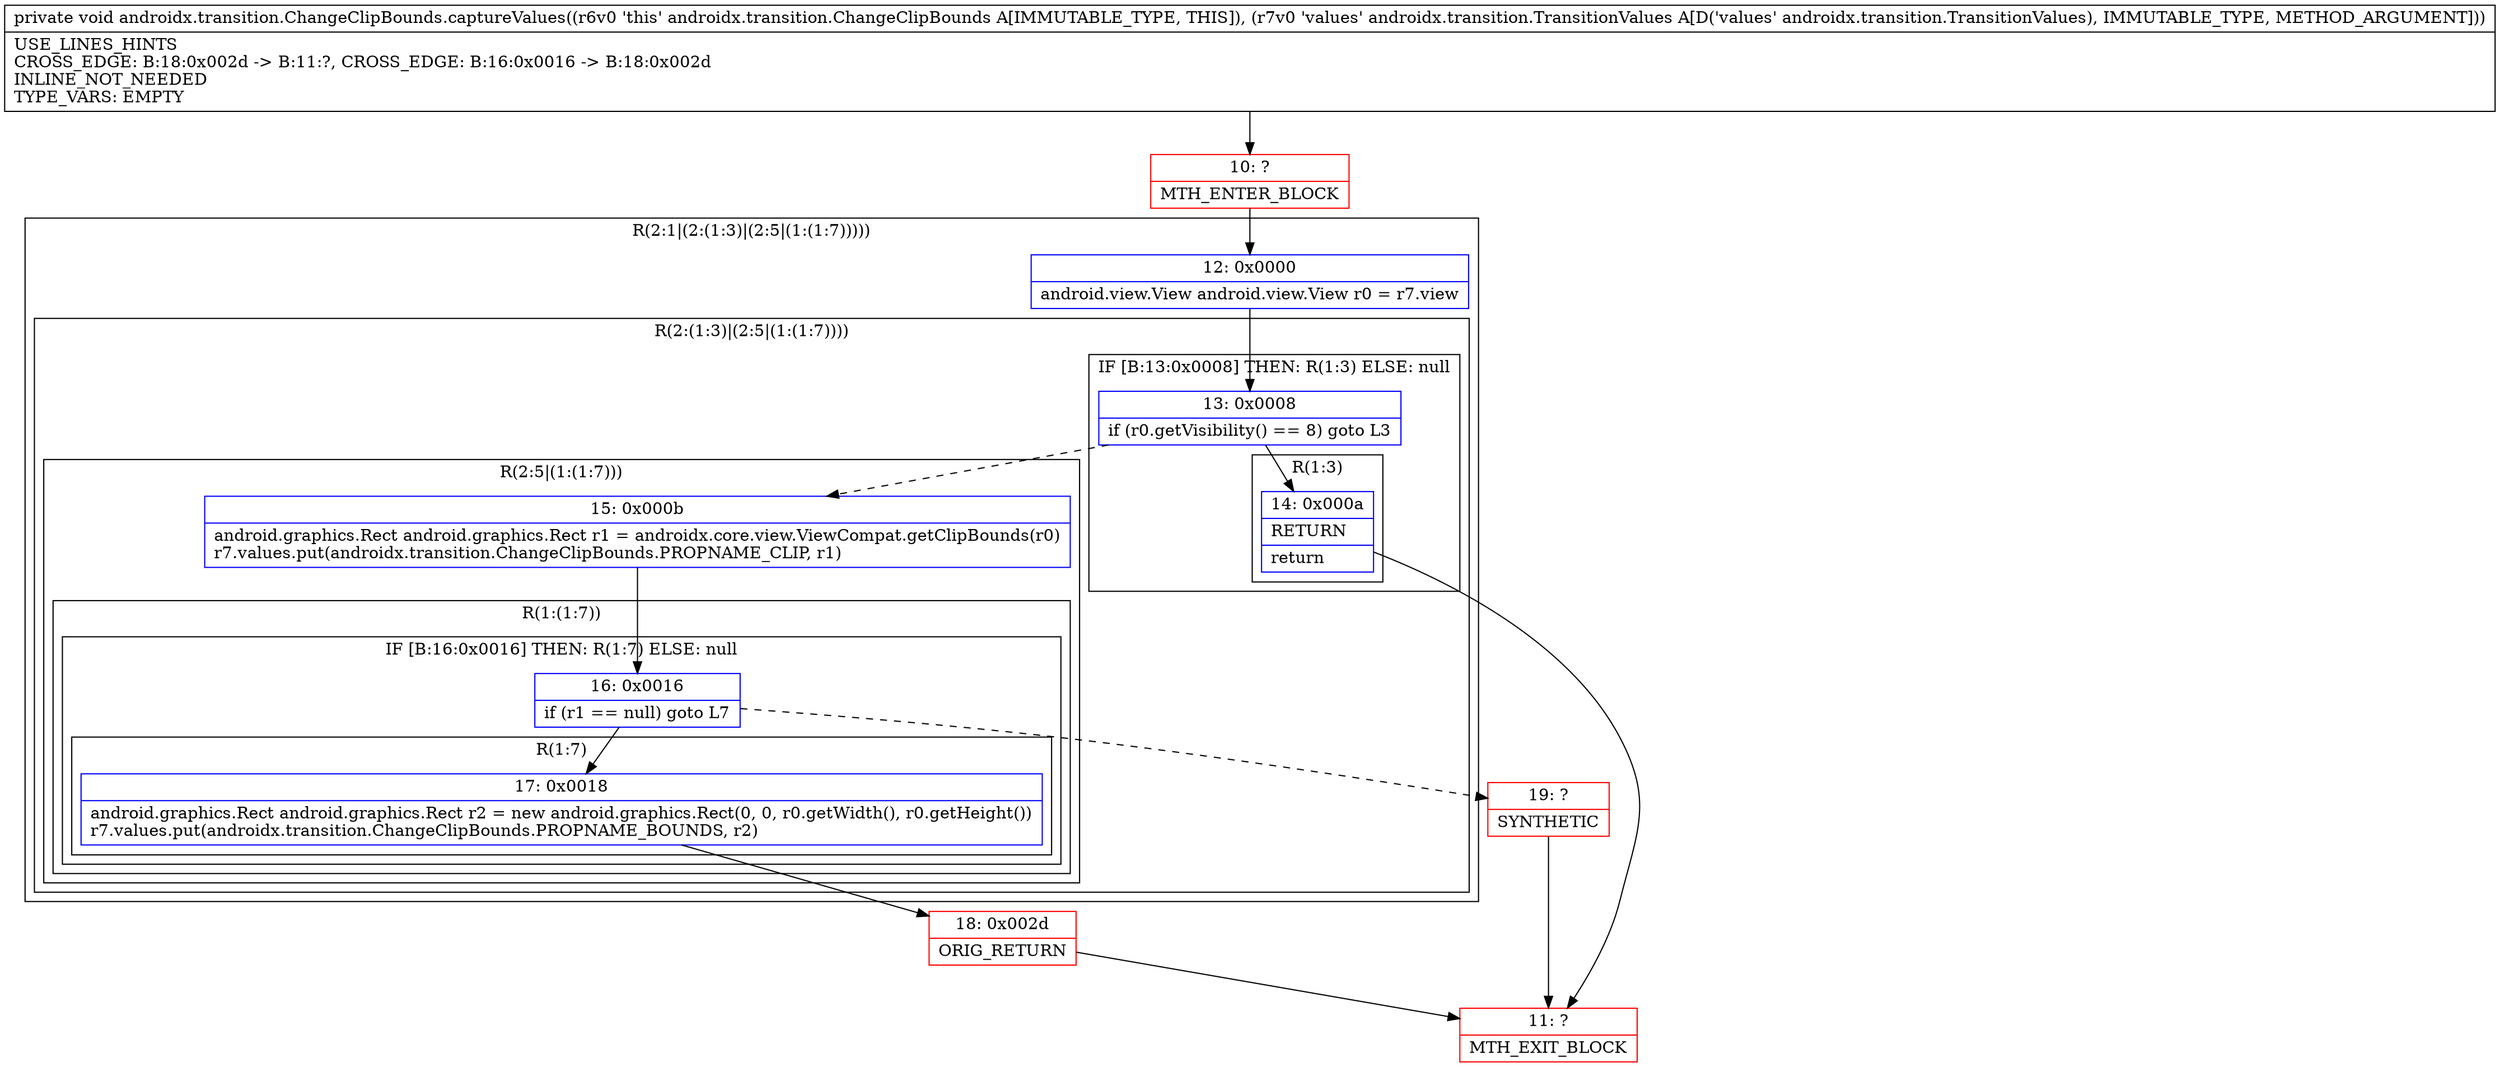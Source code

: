 digraph "CFG forandroidx.transition.ChangeClipBounds.captureValues(Landroidx\/transition\/TransitionValues;)V" {
subgraph cluster_Region_794206317 {
label = "R(2:1|(2:(1:3)|(2:5|(1:(1:7)))))";
node [shape=record,color=blue];
Node_12 [shape=record,label="{12\:\ 0x0000|android.view.View android.view.View r0 = r7.view\l}"];
subgraph cluster_Region_580880834 {
label = "R(2:(1:3)|(2:5|(1:(1:7))))";
node [shape=record,color=blue];
subgraph cluster_IfRegion_19428319 {
label = "IF [B:13:0x0008] THEN: R(1:3) ELSE: null";
node [shape=record,color=blue];
Node_13 [shape=record,label="{13\:\ 0x0008|if (r0.getVisibility() == 8) goto L3\l}"];
subgraph cluster_Region_1078938426 {
label = "R(1:3)";
node [shape=record,color=blue];
Node_14 [shape=record,label="{14\:\ 0x000a|RETURN\l|return\l}"];
}
}
subgraph cluster_Region_704383581 {
label = "R(2:5|(1:(1:7)))";
node [shape=record,color=blue];
Node_15 [shape=record,label="{15\:\ 0x000b|android.graphics.Rect android.graphics.Rect r1 = androidx.core.view.ViewCompat.getClipBounds(r0)\lr7.values.put(androidx.transition.ChangeClipBounds.PROPNAME_CLIP, r1)\l}"];
subgraph cluster_Region_2002048497 {
label = "R(1:(1:7))";
node [shape=record,color=blue];
subgraph cluster_IfRegion_365741164 {
label = "IF [B:16:0x0016] THEN: R(1:7) ELSE: null";
node [shape=record,color=blue];
Node_16 [shape=record,label="{16\:\ 0x0016|if (r1 == null) goto L7\l}"];
subgraph cluster_Region_260266041 {
label = "R(1:7)";
node [shape=record,color=blue];
Node_17 [shape=record,label="{17\:\ 0x0018|android.graphics.Rect android.graphics.Rect r2 = new android.graphics.Rect(0, 0, r0.getWidth(), r0.getHeight())\lr7.values.put(androidx.transition.ChangeClipBounds.PROPNAME_BOUNDS, r2)\l}"];
}
}
}
}
}
}
Node_10 [shape=record,color=red,label="{10\:\ ?|MTH_ENTER_BLOCK\l}"];
Node_11 [shape=record,color=red,label="{11\:\ ?|MTH_EXIT_BLOCK\l}"];
Node_18 [shape=record,color=red,label="{18\:\ 0x002d|ORIG_RETURN\l}"];
Node_19 [shape=record,color=red,label="{19\:\ ?|SYNTHETIC\l}"];
MethodNode[shape=record,label="{private void androidx.transition.ChangeClipBounds.captureValues((r6v0 'this' androidx.transition.ChangeClipBounds A[IMMUTABLE_TYPE, THIS]), (r7v0 'values' androidx.transition.TransitionValues A[D('values' androidx.transition.TransitionValues), IMMUTABLE_TYPE, METHOD_ARGUMENT]))  | USE_LINES_HINTS\lCROSS_EDGE: B:18:0x002d \-\> B:11:?, CROSS_EDGE: B:16:0x0016 \-\> B:18:0x002d\lINLINE_NOT_NEEDED\lTYPE_VARS: EMPTY\l}"];
MethodNode -> Node_10;Node_12 -> Node_13;
Node_13 -> Node_14;
Node_13 -> Node_15[style=dashed];
Node_14 -> Node_11;
Node_15 -> Node_16;
Node_16 -> Node_17;
Node_16 -> Node_19[style=dashed];
Node_17 -> Node_18;
Node_10 -> Node_12;
Node_18 -> Node_11;
Node_19 -> Node_11;
}

